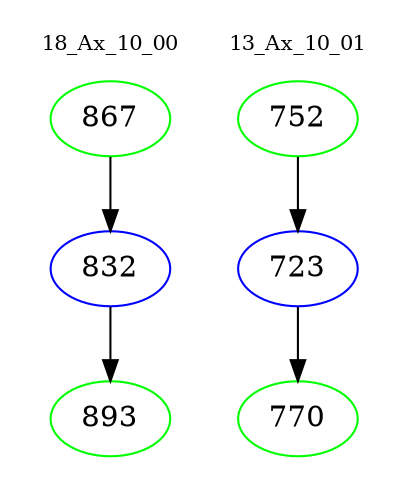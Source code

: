 digraph{
subgraph cluster_0 {
color = white
label = "18_Ax_10_00";
fontsize=10;
T0_867 [label="867", color="green"]
T0_867 -> T0_832 [color="black"]
T0_832 [label="832", color="blue"]
T0_832 -> T0_893 [color="black"]
T0_893 [label="893", color="green"]
}
subgraph cluster_1 {
color = white
label = "13_Ax_10_01";
fontsize=10;
T1_752 [label="752", color="green"]
T1_752 -> T1_723 [color="black"]
T1_723 [label="723", color="blue"]
T1_723 -> T1_770 [color="black"]
T1_770 [label="770", color="green"]
}
}
